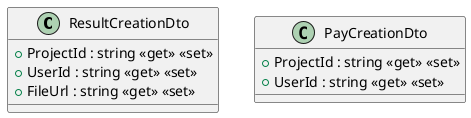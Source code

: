 @startuml
class ResultCreationDto {
    + ProjectId : string <<get>> <<set>>
    + UserId : string <<get>> <<set>>
    + FileUrl : string <<get>> <<set>>
}
class PayCreationDto {
    + ProjectId : string <<get>> <<set>>
    + UserId : string <<get>> <<set>>
}
@enduml
